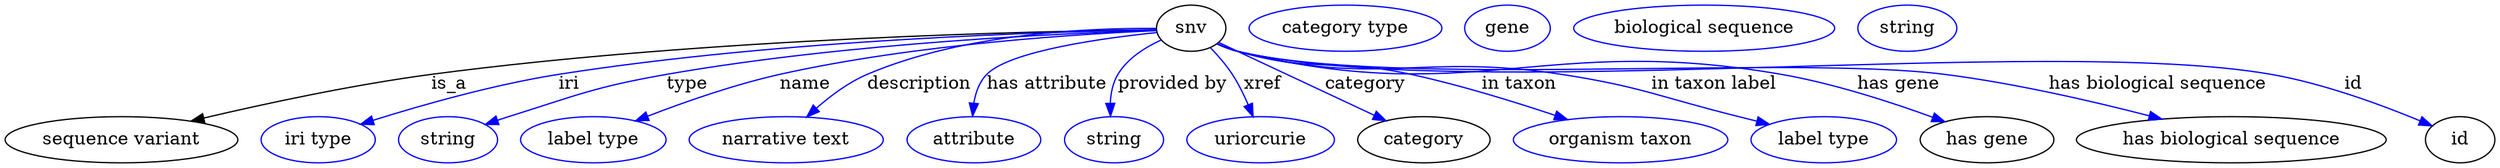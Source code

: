 digraph {
	graph [bb="0,0,1934.3,123"];
	node [label="\N"];
	snv	[height=0.5,
		label=snv,
		pos="920.34,105",
		width=0.75];
	"sequence variant"	[height=0.5,
		pos="90.342,18",
		width=2.5095];
	snv -> "sequence variant"	[label=is_a,
		lp="346.34,61.5",
		pos="e,144.26,32.472 893.25,103.77 809.47,102.78 547.27,97.448 332.34,69 271.27,60.916 202.56,46.167 154,34.776"];
	iri	[color=blue,
		height=0.5,
		label="iri type",
		pos="243.34,18",
		width=1.2277];
	snv -> iri	[color=blue,
		label=iri,
		lp="440.34,61.5",
		pos="e,276.7,30.063 893.18,103.65 818.93,102.35 606.46,96.326 432.34,69 381.4,61.005 324.36,44.89 286.4,33.109",
		style=solid];
	type	[color=blue,
		height=0.5,
		label=string,
		pos="344.34,18",
		width=1.0652];
	snv -> type	[color=blue,
		label=type,
		lp="529.34,61.5",
		pos="e,373.47,29.809 892.97,103.33 827.11,101.35 654.76,94.001 513.34,69 467.68,60.928 416.86,44.892 382.99,33.149",
		style=solid];
	name	[color=blue,
		height=0.5,
		label="label type",
		pos="457.34,18",
		width=1.5707];
	snv -> name	[color=blue,
		label=name,
		lp="621.34,61.5",
		pos="e,490.19,32.785 893.12,103.07 837.6,100.73 707.6,92.955 601.34,69 566.36,61.112 528.06,47.564 499.76,36.558",
		style=solid];
	description	[color=blue,
		height=0.5,
		label="narrative text",
		pos="607.34,18",
		width=2.0943];
	snv -> description	[color=blue,
		label=description,
		lp="709.84,61.5",
		pos="e,623.05,35.757 893.07,104.86 845.56,105.35 745.45,101.95 669.34,69 655.05,62.81 641.33,52.386 630.44,42.652",
		style=solid];
	"has attribute"	[color=blue,
		height=0.5,
		label=attribute,
		pos="752.34,18",
		width=1.4443];
	snv -> "has attribute"	[color=blue,
		label="has attribute",
		lp="808.34,61.5",
		pos="e,750.94,36.441 893.63,101.67 853.22,97.568 779.32,87.688 761.34,69 755.58,63.012 752.84,54.658 751.68,46.492",
		style=solid];
	"provided by"	[color=blue,
		height=0.5,
		label=string,
		pos="860.34,18",
		width=1.0652];
	snv -> "provided by"	[color=blue,
		label="provided by",
		lp="905.84,61.5",
		pos="e,857.58,36.367 896.99,95.798 884.79,90.224 870.86,81.55 863.34,69 859.35,62.334 857.77,54.228 857.42,46.5",
		style=solid];
	xref	[color=blue,
		height=0.5,
		label=uriorcurie,
		pos="974.34,18",
		width=1.5887];
	snv -> xref	[color=blue,
		label=xref,
		lp="975.84,61.5",
		pos="e,968.49,35.908 935.19,89.901 941.03,83.843 947.49,76.45 952.34,69 957.08,61.737 961.23,53.287 964.62,45.422",
		style=solid];
	category	[height=0.5,
		pos="1101.3,18",
		width=1.4263];
	snv -> category	[color=blue,
		label=category,
		lp="1055.8,61.5",
		pos="e,1071.9,32.782 941.66,93.923 946.49,91.644 951.59,89.237 956.34,87 992.28,70.088 1033.3,50.876 1062.5,37.198",
		style=solid];
	"in taxon"	[color=blue,
		height=0.5,
		label="organism taxon",
		pos="1254.3,18",
		width=2.3109];
	snv -> "in taxon"	[color=blue,
		label="in taxon",
		lp="1175.3,61.5",
		pos="e,1213,33.767 940.85,92.985 945.81,90.699 951.17,88.525 956.34,87 1014.4,69.873 1032.2,81.92 1091.3,69 1129.5,60.669 1171.6,47.655 \
1203.4,36.993",
		style=solid];
	"in taxon label"	[color=blue,
		height=0.5,
		label="label type",
		pos="1412.3,18",
		width=1.5707];
	snv -> "in taxon label"	[color=blue,
		label="in taxon label",
		lp="1326.8,61.5",
		pos="e,1370.1,29.992 940.41,92.93 945.47,90.587 950.99,88.401 956.34,87 1065,58.541 1097.4,86.114 1208.3,69 1270.7,59.388 1285.1,51.199 \
1346.3,36 1350.9,34.866 1355.7,33.673 1360.4,32.468",
		style=solid];
	"has gene"	[height=0.5,
		pos="1539.3,18",
		width=1.4443];
	snv -> "has gene"	[color=blue,
		label="has gene",
		lp="1470.3,61.5",
		pos="e,1506.6,32.012 940.38,92.821 945.44,90.481 950.97,88.324 956.34,87 1139,41.933 1194,101.34 1379.3,69 1420.3,61.862 1465.3,47.14 \
1497.1,35.51",
		style=solid];
	"has biological sequence"	[height=0.5,
		pos="1729.3,18",
		width=3.34];
	snv -> "has biological sequence"	[color=blue,
		label="has biological sequence",
		lp="1671.8,61.5",
		pos="e,1675.3,34.109 940.37,92.783 945.44,90.445 950.97,88.298 956.34,87 1075.2,58.295 1385,84.445 1506.3,69 1560.7,62.082 1621.3,48.083 \
1665.6,36.654",
		style=solid];
	id	[height=0.5,
		pos="1907.3,18",
		width=0.75];
	snv -> id	[color=blue,
		label=id,
		lp="1824.3,61.5",
		pos="e,1885.5,28.819 940.36,92.744 945.43,90.407 950.96,88.27 956.34,87 1130.3,45.948 1584.3,99.868 1760.3,69 1801.6,61.763 1847,44.882 \
1876.2,32.736",
		style=solid];
	"named thing_category"	[color=blue,
		height=0.5,
		label="category type",
		pos="1040.3,105",
		width=2.0762];
	"sequence variant_has gene"	[color=blue,
		height=0.5,
		label=gene,
		pos="1166.3,105",
		width=0.92075];
	"sequence variant_has biological sequence"	[color=blue,
		height=0.5,
		label="biological sequence",
		pos="1319.3,105",
		width=2.8164];
	"sequence variant_id"	[color=blue,
		height=0.5,
		label=string,
		pos="1477.3,105",
		width=1.0652];
}
